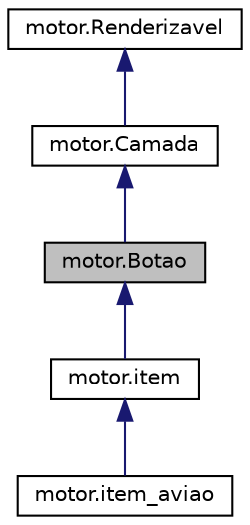 digraph "motor.Botao"
{
  edge [fontname="Helvetica",fontsize="10",labelfontname="Helvetica",labelfontsize="10"];
  node [fontname="Helvetica",fontsize="10",shape=record];
  Node1 [label="motor.Botao",height=0.2,width=0.4,color="black", fillcolor="grey75", style="filled", fontcolor="black"];
  Node2 -> Node1 [dir="back",color="midnightblue",fontsize="10",style="solid",fontname="Helvetica"];
  Node2 [label="motor.Camada",height=0.2,width=0.4,color="black", fillcolor="white", style="filled",URL="$classmotor_1_1Camada.html",tooltip="Representa uma camada na árvore renderização. "];
  Node3 -> Node2 [dir="back",color="midnightblue",fontsize="10",style="solid",fontname="Helvetica"];
  Node3 [label="motor.Renderizavel",height=0.2,width=0.4,color="black", fillcolor="white", style="filled",URL="$classmotor_1_1Renderizavel.html",tooltip="Classe abstrata que contém os atributos básicos de um objeto renderizável. "];
  Node1 -> Node4 [dir="back",color="midnightblue",fontsize="10",style="solid",fontname="Helvetica"];
  Node4 [label="motor.item",height=0.2,width=0.4,color="black", fillcolor="white", style="filled",URL="$classmotor_1_1item.html",tooltip="Representa os itens da loja. "];
  Node4 -> Node5 [dir="back",color="midnightblue",fontsize="10",style="solid",fontname="Helvetica"];
  Node5 [label="motor.item_aviao",height=0.2,width=0.4,color="black", fillcolor="white", style="filled",URL="$classmotor_1_1item__aviao.html",tooltip="representa uma skin de aviao que pode ser vendido na loja (Hangar). "];
}
